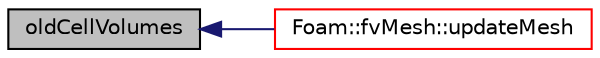 digraph "oldCellVolumes"
{
  bgcolor="transparent";
  edge [fontname="Helvetica",fontsize="10",labelfontname="Helvetica",labelfontsize="10"];
  node [fontname="Helvetica",fontsize="10",shape=record];
  rankdir="LR";
  Node11974 [label="oldCellVolumes",height=0.2,width=0.4,color="black", fillcolor="grey75", style="filled", fontcolor="black"];
  Node11974 -> Node11975 [dir="back",color="midnightblue",fontsize="10",style="solid",fontname="Helvetica"];
  Node11975 [label="Foam::fvMesh::updateMesh",height=0.2,width=0.4,color="red",URL="$a23593.html#a9c8cde0b192708d622d874f8cc2df66d",tooltip="Update mesh corresponding to the given map. "];
}
